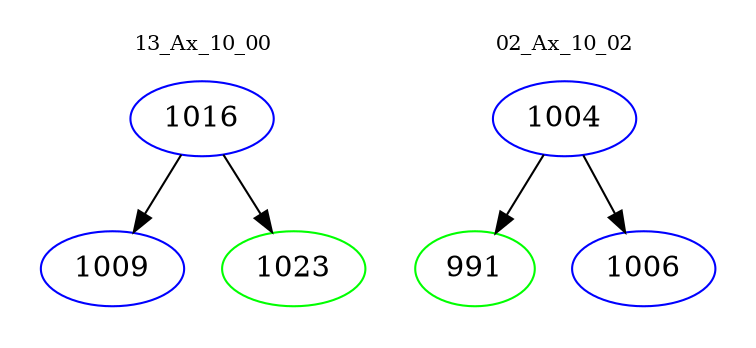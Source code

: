 digraph{
subgraph cluster_0 {
color = white
label = "13_Ax_10_00";
fontsize=10;
T0_1016 [label="1016", color="blue"]
T0_1016 -> T0_1009 [color="black"]
T0_1009 [label="1009", color="blue"]
T0_1016 -> T0_1023 [color="black"]
T0_1023 [label="1023", color="green"]
}
subgraph cluster_1 {
color = white
label = "02_Ax_10_02";
fontsize=10;
T1_1004 [label="1004", color="blue"]
T1_1004 -> T1_991 [color="black"]
T1_991 [label="991", color="green"]
T1_1004 -> T1_1006 [color="black"]
T1_1006 [label="1006", color="blue"]
}
}
